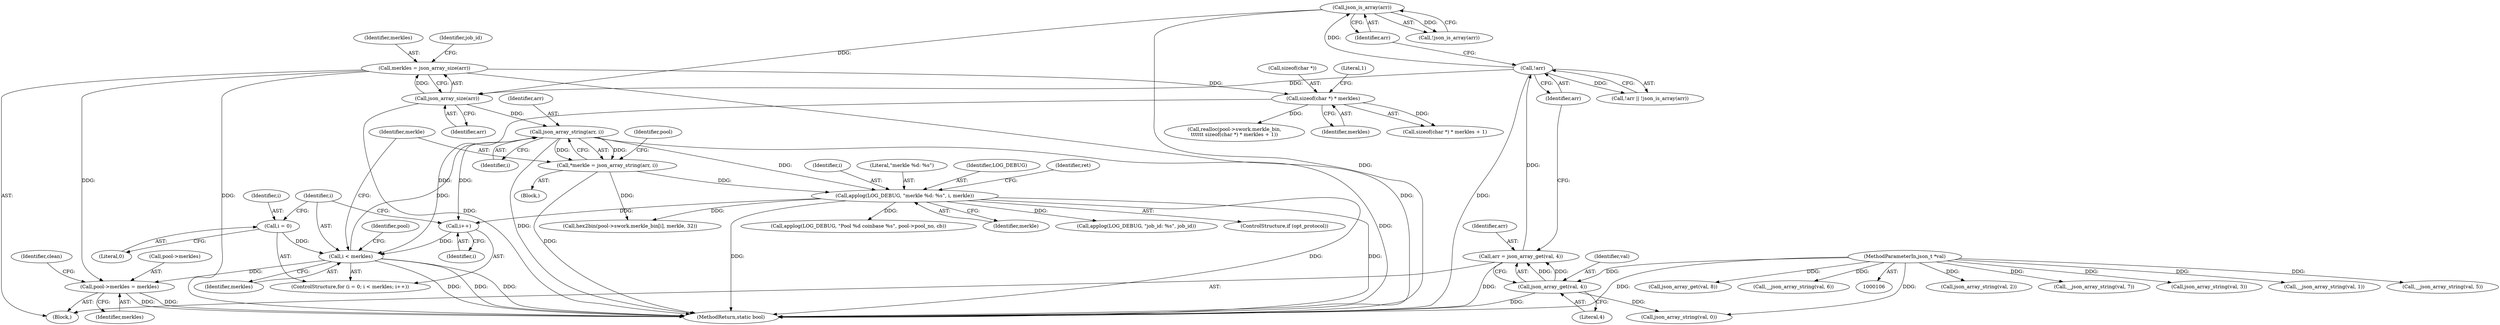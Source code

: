 digraph "0_cgminer_e1c5050734123973b99d181c45e74b2cbb00272e_1@pointer" {
"1000430" [label="(Call,pool->merkles = merkles)"];
"1000150" [label="(Call,merkles = json_array_size(arr))"];
"1000152" [label="(Call,json_array_size(arr))"];
"1000147" [label="(Call,json_is_array(arr))"];
"1000144" [label="(Call,!arr)"];
"1000137" [label="(Call,arr = json_array_get(val, 4))"];
"1000139" [label="(Call,json_array_get(val, 4))"];
"1000108" [label="(MethodParameterIn,json_t *val)"];
"1000365" [label="(Call,i < merkles)"];
"1000368" [label="(Call,i++)"];
"1000374" [label="(Call,json_array_string(arr, i))"];
"1000402" [label="(Call,applog(LOG_DEBUG, \"merkle %d: %s\", i, merkle))"];
"1000372" [label="(Call,*merkle = json_array_string(arr, i))"];
"1000362" [label="(Call,i = 0)"];
"1000356" [label="(Call,sizeof(char *) * merkles)"];
"1000436" [label="(Identifier,clean)"];
"1000139" [label="(Call,json_array_get(val, 4))"];
"1000166" [label="(Call,json_array_string(val, 2))"];
"1000370" [label="(Block,)"];
"1000685" [label="(MethodReturn,static bool)"];
"1000355" [label="(Call,sizeof(char *) * merkles + 1)"];
"1000374" [label="(Call,json_array_string(arr, i))"];
"1000349" [label="(Call,realloc(pool->swork.merkle_bin,\n\t\t\t\t\t\t sizeof(char *) * merkles + 1))"];
"1000151" [label="(Identifier,merkles)"];
"1000186" [label="(Call,__json_array_string(val, 7))"];
"1000362" [label="(Call,i = 0)"];
"1000367" [label="(Identifier,merkles)"];
"1000366" [label="(Identifier,i)"];
"1000137" [label="(Call,arr = json_array_get(val, 4))"];
"1000143" [label="(Call,!arr || !json_is_array(arr))"];
"1000360" [label="(Literal,1)"];
"1000372" [label="(Call,*merkle = json_array_string(arr, i))"];
"1000373" [label="(Identifier,merkle)"];
"1000381" [label="(Identifier,pool)"];
"1000155" [label="(Identifier,job_id)"];
"1000109" [label="(Block,)"];
"1000141" [label="(Literal,4)"];
"1000140" [label="(Identifier,val)"];
"1000171" [label="(Call,json_array_string(val, 3))"];
"1000432" [label="(Identifier,pool)"];
"1000161" [label="(Call,__json_array_string(val, 1))"];
"1000156" [label="(Call,json_array_string(val, 0))"];
"1000369" [label="(Identifier,i)"];
"1000406" [label="(Identifier,merkle)"];
"1000359" [label="(Identifier,merkles)"];
"1000148" [label="(Identifier,arr)"];
"1000147" [label="(Call,json_is_array(arr))"];
"1000138" [label="(Identifier,arr)"];
"1000108" [label="(MethodParameterIn,json_t *val)"];
"1000404" [label="(Literal,\"merkle %d: %s\")"];
"1000146" [label="(Call,!json_is_array(arr))"];
"1000376" [label="(Identifier,i)"];
"1000375" [label="(Identifier,arr)"];
"1000153" [label="(Identifier,arr)"];
"1000402" [label="(Call,applog(LOG_DEBUG, \"merkle %d: %s\", i, merkle))"];
"1000409" [label="(Call,hex2bin(pool->swork.merkle_bin[i], merkle, 32))"];
"1000364" [label="(Literal,0)"];
"1000630" [label="(Call,applog(LOG_DEBUG, \"job_id: %s\", job_id))"];
"1000400" [label="(ControlStructure,if (opt_protocol))"];
"1000434" [label="(Identifier,merkles)"];
"1000365" [label="(Call,i < merkles)"];
"1000430" [label="(Call,pool->merkles = merkles)"];
"1000176" [label="(Call,__json_array_string(val, 5))"];
"1000192" [label="(Call,json_array_get(val, 8))"];
"1000152" [label="(Call,json_array_size(arr))"];
"1000368" [label="(Call,i++)"];
"1000408" [label="(Identifier,ret)"];
"1000612" [label="(Call,applog(LOG_DEBUG, \"Pool %d coinbase %s\", pool->pool_no, cb))"];
"1000145" [label="(Identifier,arr)"];
"1000361" [label="(ControlStructure,for (i = 0; i < merkles; i++))"];
"1000357" [label="(Call,sizeof(char *))"];
"1000150" [label="(Call,merkles = json_array_size(arr))"];
"1000431" [label="(Call,pool->merkles)"];
"1000356" [label="(Call,sizeof(char *) * merkles)"];
"1000405" [label="(Identifier,i)"];
"1000403" [label="(Identifier,LOG_DEBUG)"];
"1000363" [label="(Identifier,i)"];
"1000181" [label="(Call,__json_array_string(val, 6))"];
"1000144" [label="(Call,!arr)"];
"1000430" -> "1000109"  [label="AST: "];
"1000430" -> "1000434"  [label="CFG: "];
"1000431" -> "1000430"  [label="AST: "];
"1000434" -> "1000430"  [label="AST: "];
"1000436" -> "1000430"  [label="CFG: "];
"1000430" -> "1000685"  [label="DDG: "];
"1000430" -> "1000685"  [label="DDG: "];
"1000150" -> "1000430"  [label="DDG: "];
"1000365" -> "1000430"  [label="DDG: "];
"1000150" -> "1000109"  [label="AST: "];
"1000150" -> "1000152"  [label="CFG: "];
"1000151" -> "1000150"  [label="AST: "];
"1000152" -> "1000150"  [label="AST: "];
"1000155" -> "1000150"  [label="CFG: "];
"1000150" -> "1000685"  [label="DDG: "];
"1000150" -> "1000685"  [label="DDG: "];
"1000152" -> "1000150"  [label="DDG: "];
"1000150" -> "1000356"  [label="DDG: "];
"1000152" -> "1000153"  [label="CFG: "];
"1000153" -> "1000152"  [label="AST: "];
"1000152" -> "1000685"  [label="DDG: "];
"1000147" -> "1000152"  [label="DDG: "];
"1000144" -> "1000152"  [label="DDG: "];
"1000152" -> "1000374"  [label="DDG: "];
"1000147" -> "1000146"  [label="AST: "];
"1000147" -> "1000148"  [label="CFG: "];
"1000148" -> "1000147"  [label="AST: "];
"1000146" -> "1000147"  [label="CFG: "];
"1000147" -> "1000685"  [label="DDG: "];
"1000147" -> "1000146"  [label="DDG: "];
"1000144" -> "1000147"  [label="DDG: "];
"1000144" -> "1000143"  [label="AST: "];
"1000144" -> "1000145"  [label="CFG: "];
"1000145" -> "1000144"  [label="AST: "];
"1000148" -> "1000144"  [label="CFG: "];
"1000143" -> "1000144"  [label="CFG: "];
"1000144" -> "1000685"  [label="DDG: "];
"1000144" -> "1000143"  [label="DDG: "];
"1000137" -> "1000144"  [label="DDG: "];
"1000137" -> "1000109"  [label="AST: "];
"1000137" -> "1000139"  [label="CFG: "];
"1000138" -> "1000137"  [label="AST: "];
"1000139" -> "1000137"  [label="AST: "];
"1000145" -> "1000137"  [label="CFG: "];
"1000137" -> "1000685"  [label="DDG: "];
"1000139" -> "1000137"  [label="DDG: "];
"1000139" -> "1000137"  [label="DDG: "];
"1000139" -> "1000141"  [label="CFG: "];
"1000140" -> "1000139"  [label="AST: "];
"1000141" -> "1000139"  [label="AST: "];
"1000139" -> "1000685"  [label="DDG: "];
"1000108" -> "1000139"  [label="DDG: "];
"1000139" -> "1000156"  [label="DDG: "];
"1000108" -> "1000106"  [label="AST: "];
"1000108" -> "1000685"  [label="DDG: "];
"1000108" -> "1000156"  [label="DDG: "];
"1000108" -> "1000161"  [label="DDG: "];
"1000108" -> "1000166"  [label="DDG: "];
"1000108" -> "1000171"  [label="DDG: "];
"1000108" -> "1000176"  [label="DDG: "];
"1000108" -> "1000181"  [label="DDG: "];
"1000108" -> "1000186"  [label="DDG: "];
"1000108" -> "1000192"  [label="DDG: "];
"1000365" -> "1000361"  [label="AST: "];
"1000365" -> "1000367"  [label="CFG: "];
"1000366" -> "1000365"  [label="AST: "];
"1000367" -> "1000365"  [label="AST: "];
"1000373" -> "1000365"  [label="CFG: "];
"1000432" -> "1000365"  [label="CFG: "];
"1000365" -> "1000685"  [label="DDG: "];
"1000365" -> "1000685"  [label="DDG: "];
"1000365" -> "1000685"  [label="DDG: "];
"1000368" -> "1000365"  [label="DDG: "];
"1000362" -> "1000365"  [label="DDG: "];
"1000356" -> "1000365"  [label="DDG: "];
"1000365" -> "1000374"  [label="DDG: "];
"1000368" -> "1000361"  [label="AST: "];
"1000368" -> "1000369"  [label="CFG: "];
"1000369" -> "1000368"  [label="AST: "];
"1000366" -> "1000368"  [label="CFG: "];
"1000374" -> "1000368"  [label="DDG: "];
"1000402" -> "1000368"  [label="DDG: "];
"1000374" -> "1000372"  [label="AST: "];
"1000374" -> "1000376"  [label="CFG: "];
"1000375" -> "1000374"  [label="AST: "];
"1000376" -> "1000374"  [label="AST: "];
"1000372" -> "1000374"  [label="CFG: "];
"1000374" -> "1000685"  [label="DDG: "];
"1000374" -> "1000685"  [label="DDG: "];
"1000374" -> "1000372"  [label="DDG: "];
"1000374" -> "1000372"  [label="DDG: "];
"1000374" -> "1000402"  [label="DDG: "];
"1000402" -> "1000400"  [label="AST: "];
"1000402" -> "1000406"  [label="CFG: "];
"1000403" -> "1000402"  [label="AST: "];
"1000404" -> "1000402"  [label="AST: "];
"1000405" -> "1000402"  [label="AST: "];
"1000406" -> "1000402"  [label="AST: "];
"1000408" -> "1000402"  [label="CFG: "];
"1000402" -> "1000685"  [label="DDG: "];
"1000402" -> "1000685"  [label="DDG: "];
"1000402" -> "1000685"  [label="DDG: "];
"1000372" -> "1000402"  [label="DDG: "];
"1000402" -> "1000409"  [label="DDG: "];
"1000402" -> "1000612"  [label="DDG: "];
"1000402" -> "1000630"  [label="DDG: "];
"1000372" -> "1000370"  [label="AST: "];
"1000373" -> "1000372"  [label="AST: "];
"1000381" -> "1000372"  [label="CFG: "];
"1000372" -> "1000685"  [label="DDG: "];
"1000372" -> "1000409"  [label="DDG: "];
"1000362" -> "1000361"  [label="AST: "];
"1000362" -> "1000364"  [label="CFG: "];
"1000363" -> "1000362"  [label="AST: "];
"1000364" -> "1000362"  [label="AST: "];
"1000366" -> "1000362"  [label="CFG: "];
"1000356" -> "1000355"  [label="AST: "];
"1000356" -> "1000359"  [label="CFG: "];
"1000357" -> "1000356"  [label="AST: "];
"1000359" -> "1000356"  [label="AST: "];
"1000360" -> "1000356"  [label="CFG: "];
"1000356" -> "1000349"  [label="DDG: "];
"1000356" -> "1000355"  [label="DDG: "];
}
